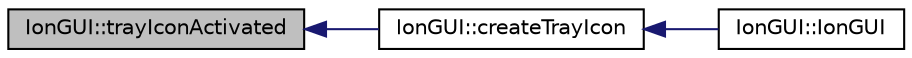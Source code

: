 digraph "IonGUI::trayIconActivated"
{
  edge [fontname="Helvetica",fontsize="10",labelfontname="Helvetica",labelfontsize="10"];
  node [fontname="Helvetica",fontsize="10",shape=record];
  rankdir="LR";
  Node844 [label="IonGUI::trayIconActivated",height=0.2,width=0.4,color="black", fillcolor="grey75", style="filled", fontcolor="black"];
  Node844 -> Node845 [dir="back",color="midnightblue",fontsize="10",style="solid",fontname="Helvetica"];
  Node845 [label="IonGUI::createTrayIcon",height=0.2,width=0.4,color="black", fillcolor="white", style="filled",URL="$dc/d0b/class_ion_g_u_i.html#ab2a52ae1062ead1fd597d1ef4a362c72",tooltip="Create system tray (notification) icon. "];
  Node845 -> Node846 [dir="back",color="midnightblue",fontsize="10",style="solid",fontname="Helvetica"];
  Node846 [label="IonGUI::IonGUI",height=0.2,width=0.4,color="black", fillcolor="white", style="filled",URL="$dc/d0b/class_ion_g_u_i.html#ad0e22e4901b039bcc987ef0328c8c5d4"];
}
